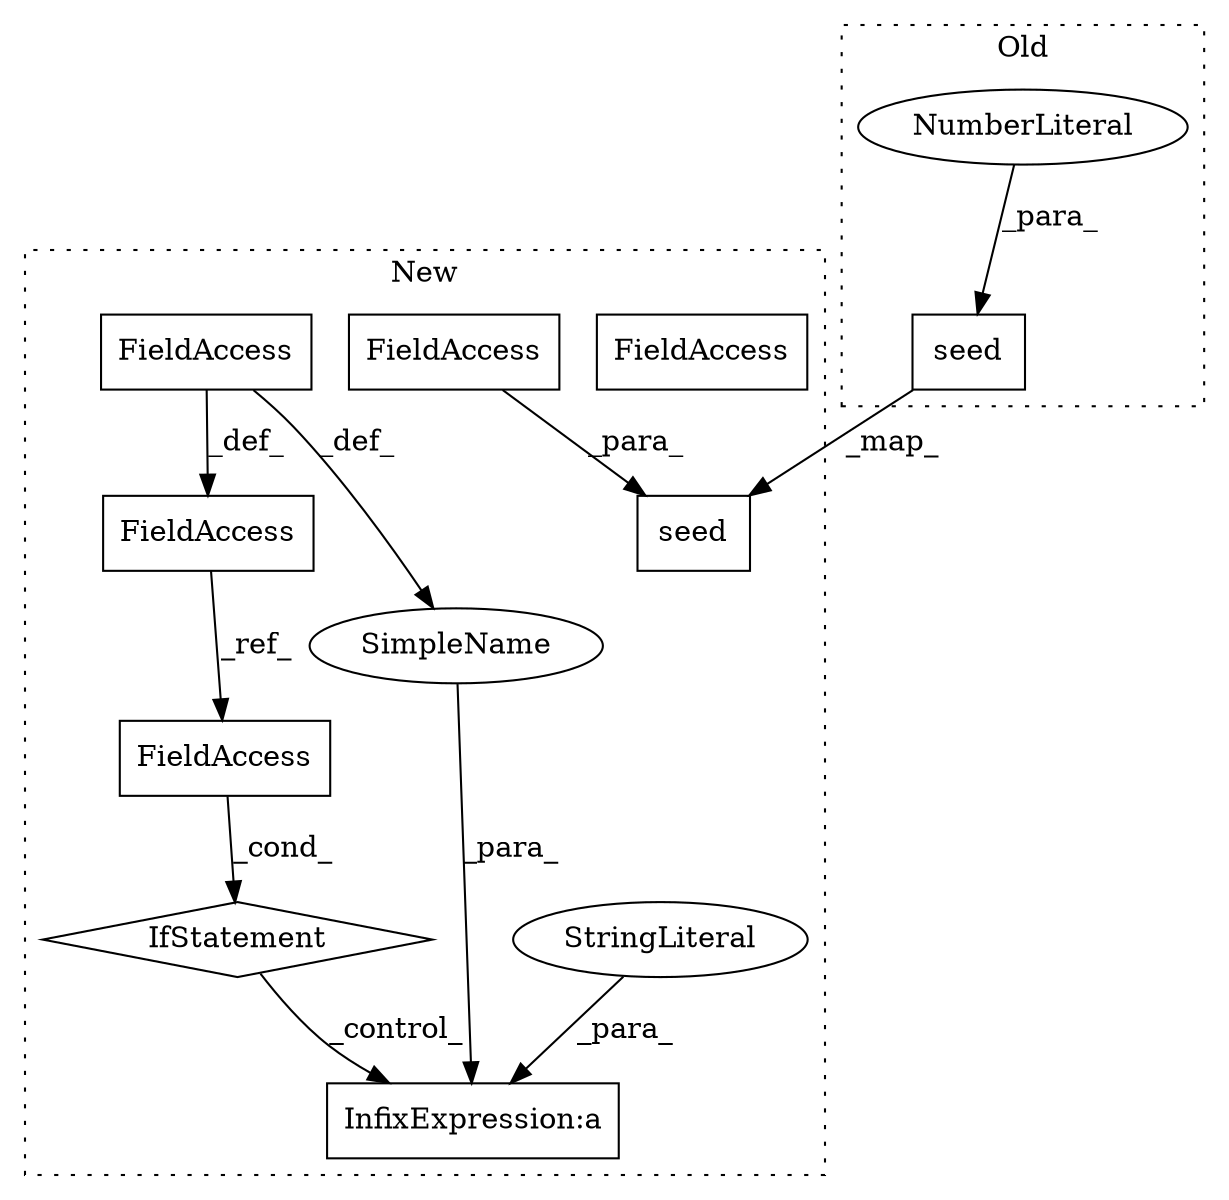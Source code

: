 digraph G {
subgraph cluster0 {
1 [label="seed" a="32" s="333,339" l="5,1" shape="box"];
3 [label="NumberLiteral" a="34" s="338" l="1" shape="ellipse"];
label = "Old";
style="dotted";
}
subgraph cluster1 {
2 [label="seed" a="32" s="2028,2042" l="5,1" shape="box"];
4 [label="FieldAccess" a="22" s="2033" l="4" shape="box"];
5 [label="SimpleName" a="42" s="" l="" shape="ellipse"];
6 [label="InfixExpression:a" a="27" s="1974" l="3" shape="box"];
7 [label="IfStatement" a="25" s="1881,1895" l="4,2" shape="diamond"];
8 [label="FieldAccess" a="22" s="1763" l="10" shape="box"];
9 [label="StringLiteral" a="45" s="1918" l="56" shape="ellipse"];
10 [label="FieldAccess" a="22" s="1885" l="10" shape="box"];
11 [label="FieldAccess" a="22" s="1774" l="4" shape="box"];
12 [label="FieldAccess" a="22" s="2033" l="4" shape="box"];
label = "New";
style="dotted";
}
1 -> 2 [label="_map_"];
3 -> 1 [label="_para_"];
5 -> 6 [label="_para_"];
7 -> 6 [label="_control_"];
8 -> 10 [label="_ref_"];
9 -> 6 [label="_para_"];
10 -> 7 [label="_cond_"];
11 -> 8 [label="_def_"];
11 -> 5 [label="_def_"];
12 -> 2 [label="_para_"];
}